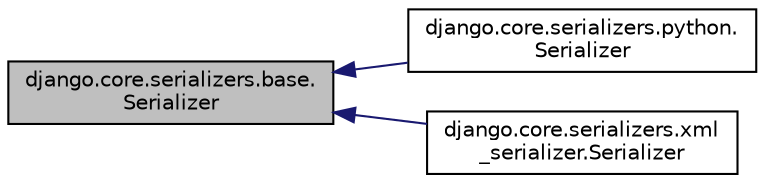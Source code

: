 digraph "django.core.serializers.base.Serializer"
{
 // LATEX_PDF_SIZE
  edge [fontname="Helvetica",fontsize="10",labelfontname="Helvetica",labelfontsize="10"];
  node [fontname="Helvetica",fontsize="10",shape=record];
  rankdir="LR";
  Node1 [label="django.core.serializers.base.\lSerializer",height=0.2,width=0.4,color="black", fillcolor="grey75", style="filled", fontcolor="black",tooltip=" "];
  Node1 -> Node2 [dir="back",color="midnightblue",fontsize="10",style="solid",fontname="Helvetica"];
  Node2 [label="django.core.serializers.python.\lSerializer",height=0.2,width=0.4,color="black", fillcolor="white", style="filled",URL="$classdjango_1_1core_1_1serializers_1_1python_1_1_serializer.html",tooltip=" "];
  Node1 -> Node3 [dir="back",color="midnightblue",fontsize="10",style="solid",fontname="Helvetica"];
  Node3 [label="django.core.serializers.xml\l_serializer.Serializer",height=0.2,width=0.4,color="black", fillcolor="white", style="filled",URL="$classdjango_1_1core_1_1serializers_1_1xml__serializer_1_1_serializer.html",tooltip=" "];
}
